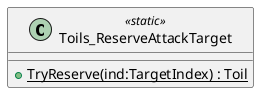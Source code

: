 @startuml
class Toils_ReserveAttackTarget <<static>> {
    + {static} TryReserve(ind:TargetIndex) : Toil
}
@enduml
